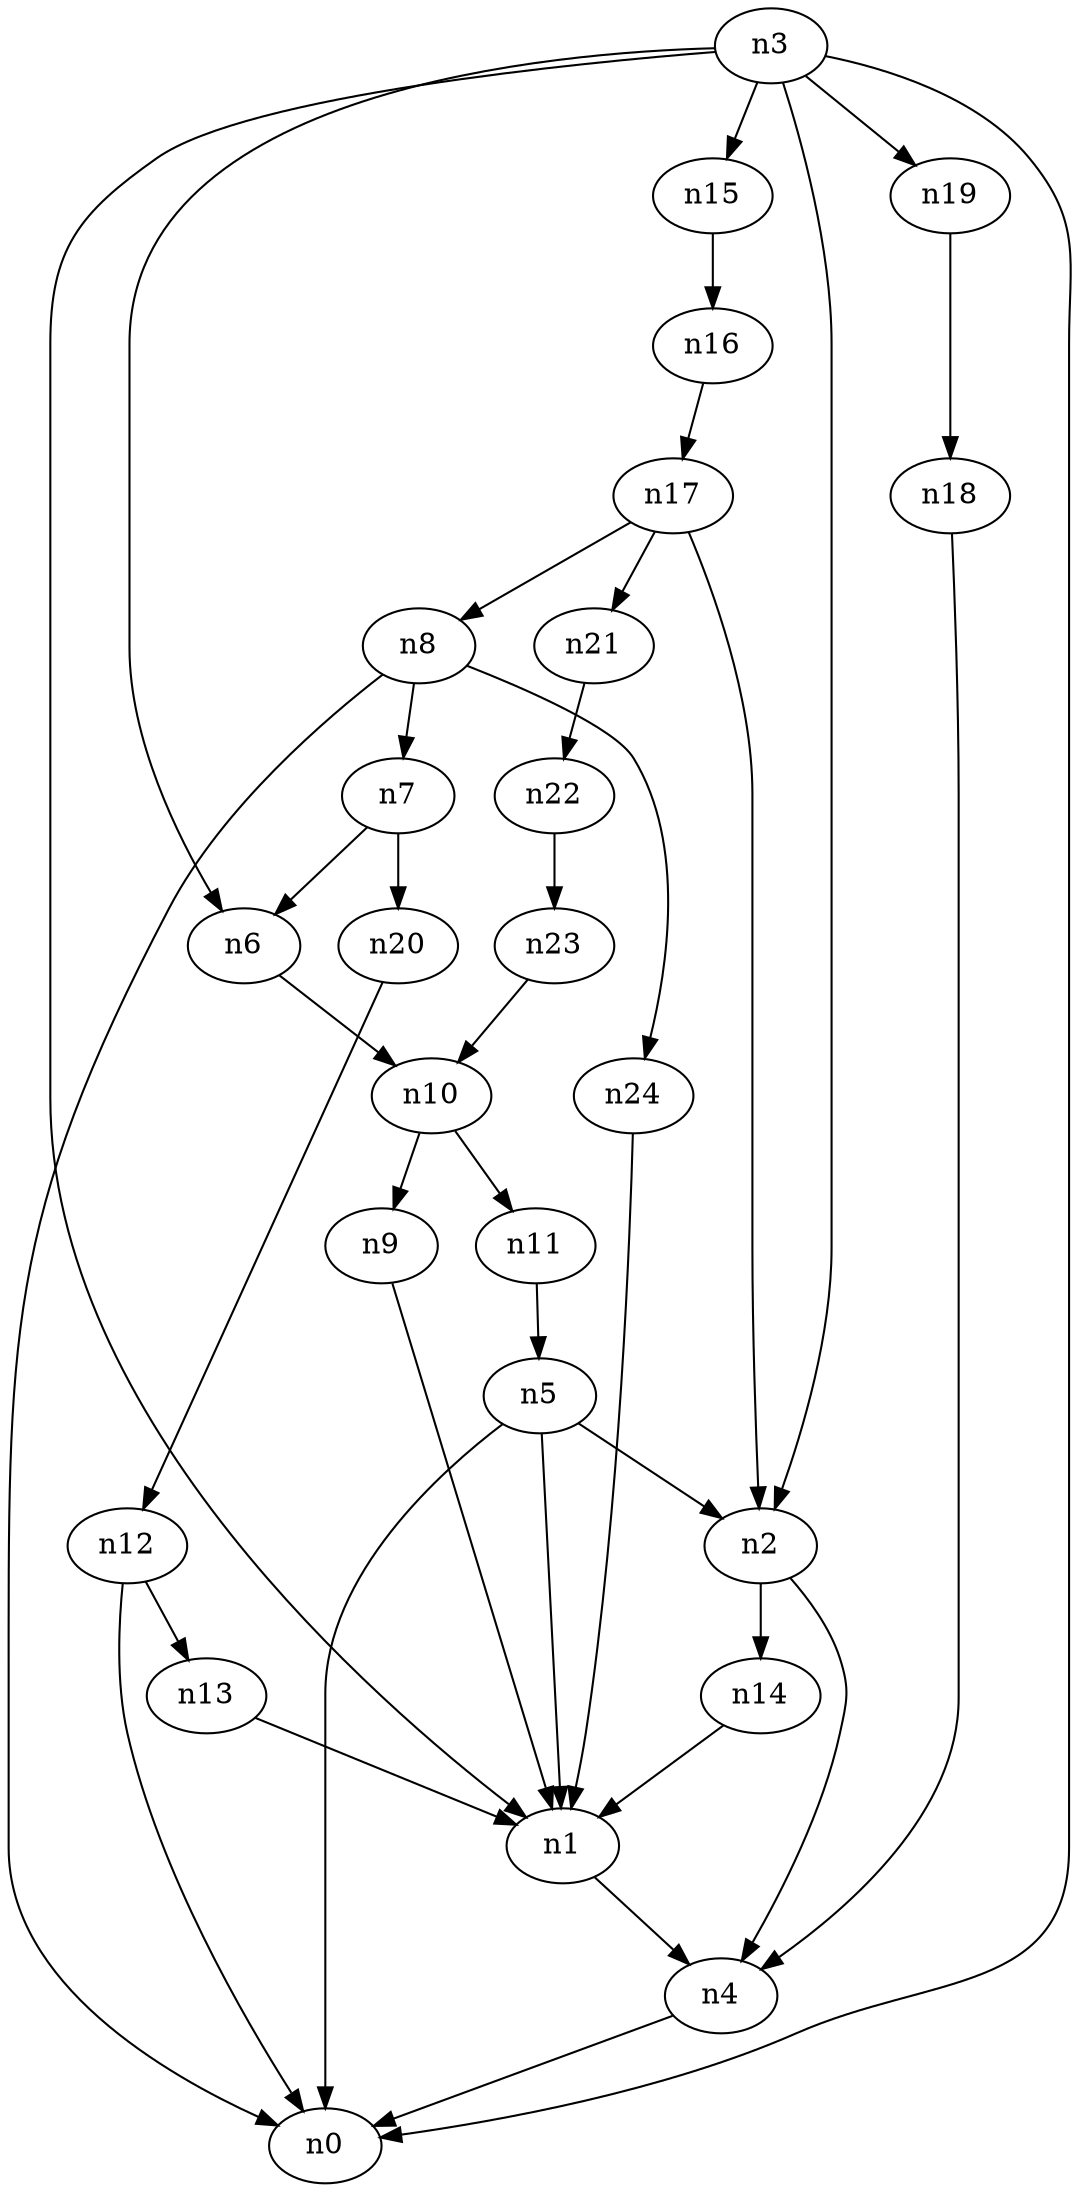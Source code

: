 digraph G {
	n1 -> n4	 [_graphml_id=e4];
	n2 -> n4	 [_graphml_id=e7];
	n2 -> n14	 [_graphml_id=e21];
	n3 -> n0	 [_graphml_id=e0];
	n3 -> n1	 [_graphml_id=e3];
	n3 -> n2	 [_graphml_id=e6];
	n3 -> n6	 [_graphml_id=e9];
	n3 -> n15	 [_graphml_id=e23];
	n3 -> n19	 [_graphml_id=e29];
	n4 -> n0	 [_graphml_id=e1];
	n5 -> n0	 [_graphml_id=e2];
	n5 -> n1	 [_graphml_id=e5];
	n5 -> n2	 [_graphml_id=e8];
	n6 -> n10	 [_graphml_id=e22];
	n7 -> n6	 [_graphml_id=e10];
	n7 -> n20	 [_graphml_id=e30];
	n8 -> n0	 [_graphml_id=e12];
	n8 -> n7	 [_graphml_id=e11];
	n8 -> n24	 [_graphml_id=e37];
	n9 -> n1	 [_graphml_id=e13];
	n10 -> n9	 [_graphml_id=e14];
	n10 -> n11	 [_graphml_id=e15];
	n11 -> n5	 [_graphml_id=e16];
	n12 -> n0	 [_graphml_id=e17];
	n12 -> n13	 [_graphml_id=e18];
	n13 -> n1	 [_graphml_id=e19];
	n14 -> n1	 [_graphml_id=e20];
	n15 -> n16	 [_graphml_id=e24];
	n16 -> n17	 [_graphml_id=e25];
	n17 -> n2	 [_graphml_id=e26];
	n17 -> n8	 [_graphml_id=e32];
	n17 -> n21	 [_graphml_id=e33];
	n18 -> n4	 [_graphml_id=e27];
	n19 -> n18	 [_graphml_id=e28];
	n20 -> n12	 [_graphml_id=e31];
	n21 -> n22	 [_graphml_id=e34];
	n22 -> n23	 [_graphml_id=e35];
	n23 -> n10	 [_graphml_id=e36];
	n24 -> n1	 [_graphml_id=e38];
}
